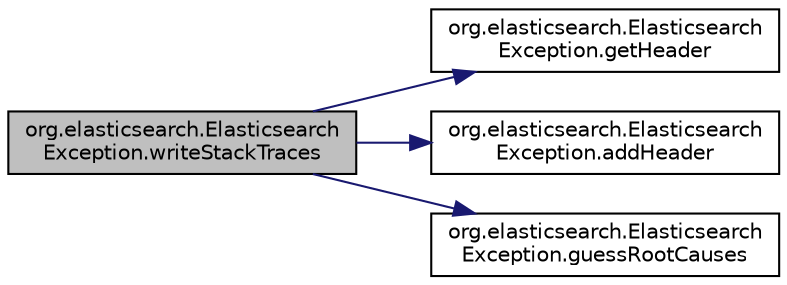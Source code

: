 digraph "org.elasticsearch.ElasticsearchException.writeStackTraces"
{
  edge [fontname="Helvetica",fontsize="10",labelfontname="Helvetica",labelfontsize="10"];
  node [fontname="Helvetica",fontsize="10",shape=record];
  rankdir="LR";
  Node67 [label="org.elasticsearch.Elasticsearch\lException.writeStackTraces",height=0.2,width=0.4,color="black", fillcolor="grey75", style="filled", fontcolor="black"];
  Node67 -> Node68 [color="midnightblue",fontsize="10",style="solid",fontname="Helvetica"];
  Node68 [label="org.elasticsearch.Elasticsearch\lException.getHeader",height=0.2,width=0.4,color="black", fillcolor="white", style="filled",URL="$classorg_1_1elasticsearch_1_1_elasticsearch_exception.html#ac5c7fe2597ce0b363d433503b23a1181"];
  Node67 -> Node69 [color="midnightblue",fontsize="10",style="solid",fontname="Helvetica"];
  Node69 [label="org.elasticsearch.Elasticsearch\lException.addHeader",height=0.2,width=0.4,color="black", fillcolor="white", style="filled",URL="$classorg_1_1elasticsearch_1_1_elasticsearch_exception.html#a5810e3d73a8f132c0967e6a57732bc23"];
  Node67 -> Node70 [color="midnightblue",fontsize="10",style="solid",fontname="Helvetica"];
  Node70 [label="org.elasticsearch.Elasticsearch\lException.guessRootCauses",height=0.2,width=0.4,color="black", fillcolor="white", style="filled",URL="$classorg_1_1elasticsearch_1_1_elasticsearch_exception.html#aeda2312a330ae7c768410dafe13205e0"];
}
